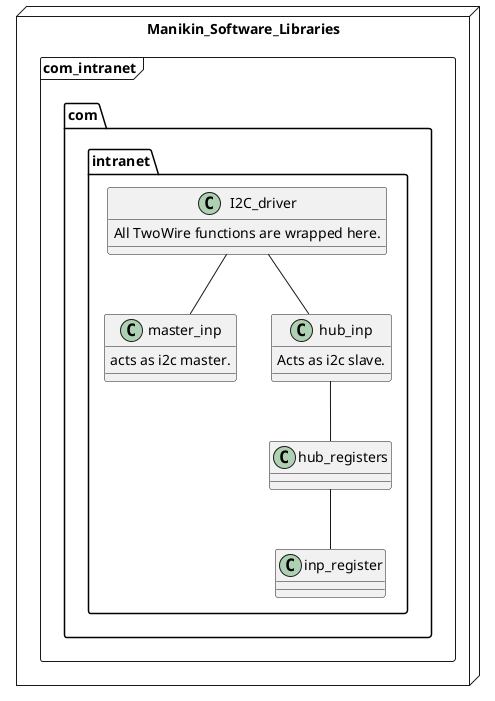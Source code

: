 ' *******************************************************************************************
' Copyright (c) 2023 by RobotPatient Simulators
'
' Authors: Richard Kroesen
'
' Permission is hereby granted, free of charge, to any person obtaining a copy
' of this software and associated documentation files (the "Software"),
' to deal in the Software without restriction,
'
' including without limitation the rights to use, copy, modify, merge, publish, distribute,
' sublicense, and/or sell copies of the Software, and to permit persons to whom the Software
' is furnished to do so,
'
' subject to the following conditions:
'
' The above copyright notice and this permission notice shall be included in
' all copies or substantial portions of the Software.
'
' THE SOFTWARE IS PROVIDED "AS IS", WITHOUT WARRANTY OF ANY KIND, EXPRESS OR
' IMPLIED, INCLUDING BUT NOT LIMITED TO THE WARRANTIES OF MERCHANTABILITY,
' FITNESS FOR A PARTICULAR PURPOSE AND NONINFRINGEMENT.
'
' IN NO EVENT SHALL THE AUTHORS OR COPYRIGHT HOLDERS BE LIABLE FOR ANY CLAIM,
' DAMAGES OR OTHER LIABILITY, WHETHER IN AN ACTION OF CONTRACT, TORT OR OTHERWISE,
' ARISING FROM, OUT OF OR IN CONNECTION WITH THE SOFTWARE OR THE USE OR
' OTHER DEALINGS IN THE SOFTWARE.
' *********************************************************************************************/

@startuml INP_class_diagram_puml

set separator ::

package Manikin_Software_Libraries <<Node>> {
    package com_intranet <<frame>> {
        ' Package indicates the working directory.
        namespace com::intranet {
            class I2C_driver {
                All TwoWire functions are wrapped here.
            }

            class hub_registers {

            }

            class inp_register {

            }

            class master_inp {
                acts as i2c master.
            }

            class hub_inp {
                Acts as i2c slave.
            }

            I2C_driver -- master_inp
            I2C_driver -- hub_inp
            hub_inp -- hub_registers
            hub_registers -- inp_register
        }
    }
}

' Classes Relationships.

@enduml
